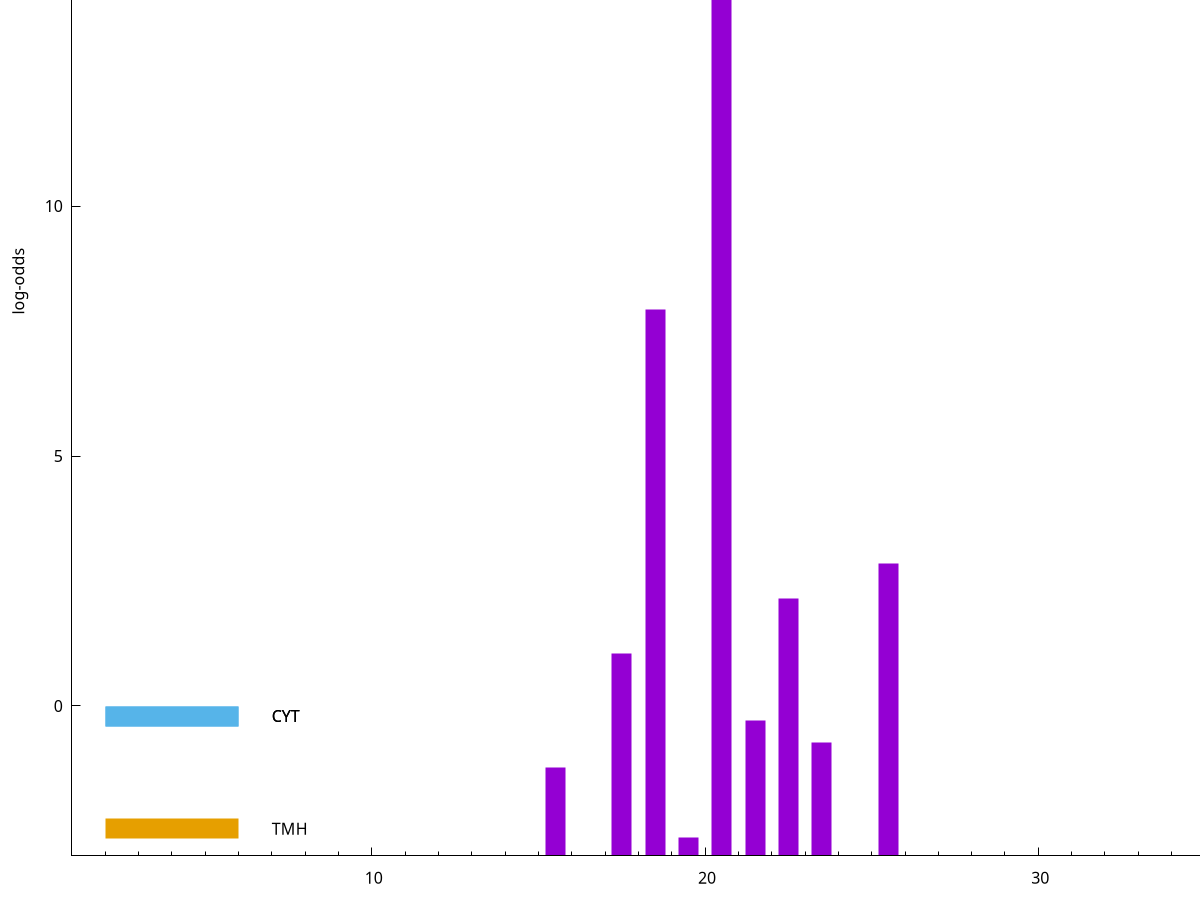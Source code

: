 set title "LipoP predictions for SRR5666568.gff"
set size 2., 1.4
set xrange [1:70] 
set mxtics 10
set yrange [-3:20]
set y2range [0:23]
set ylabel "log-odds"
set term postscript eps color solid "Helvetica" 30
set output "SRR5666568.gff332.eps"
set arrow from 2,15.6445 to 6,15.6445 nohead lt 1 lw 20
set label "SpI" at 7,15.6445
set arrow from 2,-0.200913 to 6,-0.200913 nohead lt 3 lw 20
set label "CYT" at 7,-0.200913
set arrow from 2,-0.200913 to 6,-0.200913 nohead lt 3 lw 20
set label "CYT" at 7,-0.200913
set arrow from 2,-2.4581 to 6,-2.4581 nohead lt 4 lw 20
set label "TMH" at 7,-2.4581
set arrow from 2,15.6445 to 6,15.6445 nohead lt 1 lw 20
set label "SpI" at 7,15.6445
# NOTE: The scores below are the log-odds scores with the threshold
# NOTE: subtracted (a hack to make gnuplot make the histogram all
# NOTE: look nice).
plot "-" axes x1y2 title "" with impulses lt 1 lw 20
20.500000 18.637100
18.500000 10.928930
25.500000 5.844470
22.500000 5.153300
17.500000 4.050830
21.500000 2.716773
23.500000 2.263146
15.500000 1.767790
19.500000 0.369900
e
exit
